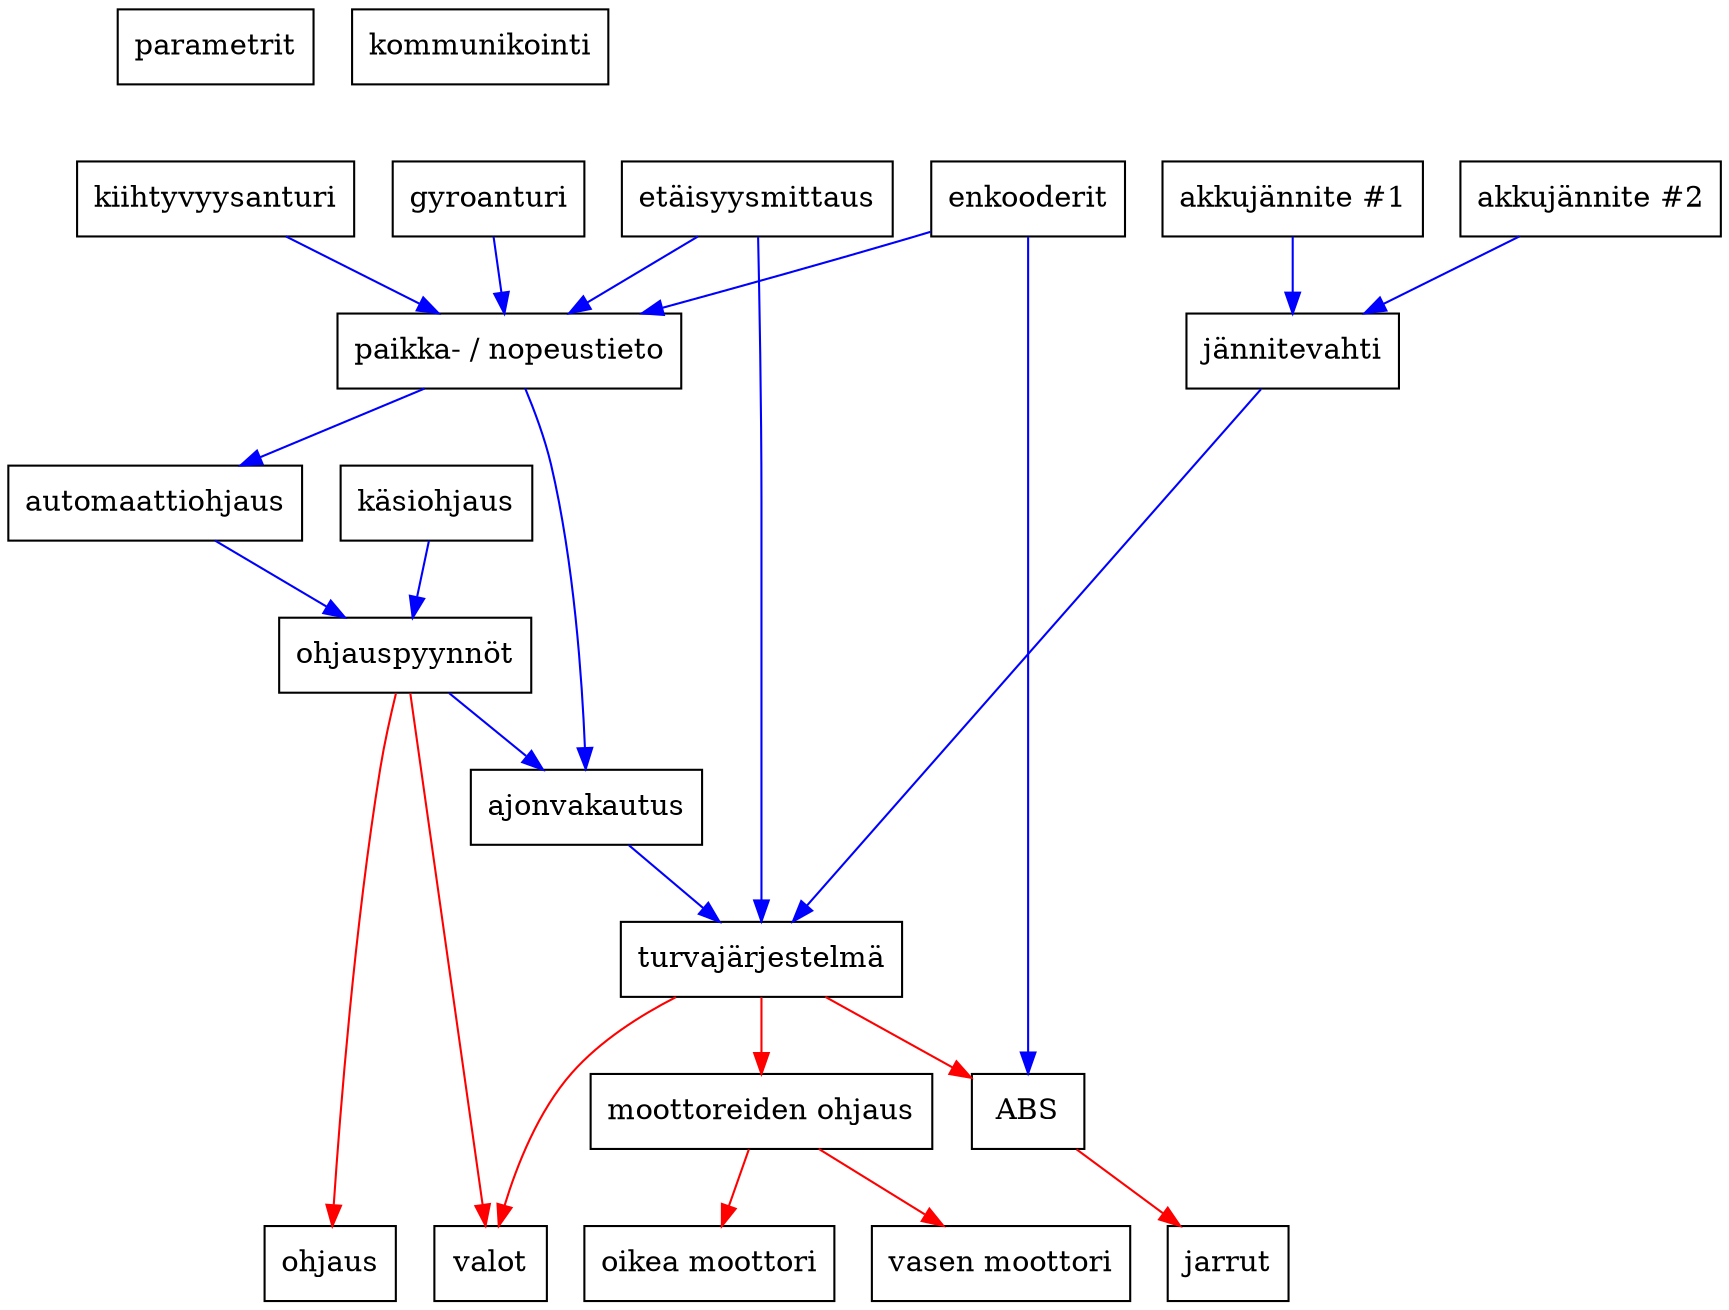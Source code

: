 digraph G {
    node [shape = record]
    PARAM [label="parametrit"]
    COM [label="kommunikointi"]
    MANS [label="käsiohjaus"]
    AUTS [label="automaattiohjaus"]
    ESP [label="ajonvakautus"]
    SAF [label="turvajärjestelmä"]
    LOC [label="paikka- / nopeustieto"]
    ACC [label="kiihtyvyysanturi"]
    GYRO [label="gyroanturi"]
    ENC [label="enkooderit"]
    DIST [label="etäisyysmittaus"]
    BATT [label="jännitevahti"]
    LED [label="valot"]
    BRK [label="jarrut"]
    TML [label="vasen moottori"]
    TMR [label="oikea moottori"]
    TC [label="moottoreiden ohjaus"]
    DRV [label="ohjauspyynnöt"]
    STEER [label="ohjaus"]
    BATT1 [label="akkujännite #1"]
    BATT2 [label="akkujännite #2"]
    
    LOC -> ESP [color= blue]
    GYRO -> LOC [color= blue]
    ACC -> LOC [color= blue]
    ENC -> LOC [color= blue]
    SAF -> ABS [color = red]
    ESP -> SAF [color = blue]
    MANS -> DRV [color = blue]
    AUTS -> DRV [color = blue]
    DIST -> SAF [color= blue]
    DRV -> LED [color = red]
    SAF -> LED [color = red]
    SAF -> TC [color = red]
    TC -> TML [color = red]
    TC -> TMR [color = red]
    ABS -> BRK [color = red]
    DRV -> ESP  [color= blue]
    DRV -> STEER [color = red]
    DIST -> LOC [color= blue]
    ENC -> ABS [color= blue]
    LOC -> AUTS  [color= blue]
    BATT1 -> BATT [color= blue]
    BATT2 -> BATT [color= blue]
    BATT -> SAF [color= blue]
    
    {rank=same; GYRO ACC ENC DIST BATT1 BATT2}
    {rank=same; LED BRK TML TMR STEER}
    {rank=same; LOC}
    {rank=same; MANS AUTS}
    {rank=source; COM PARAM}
}
